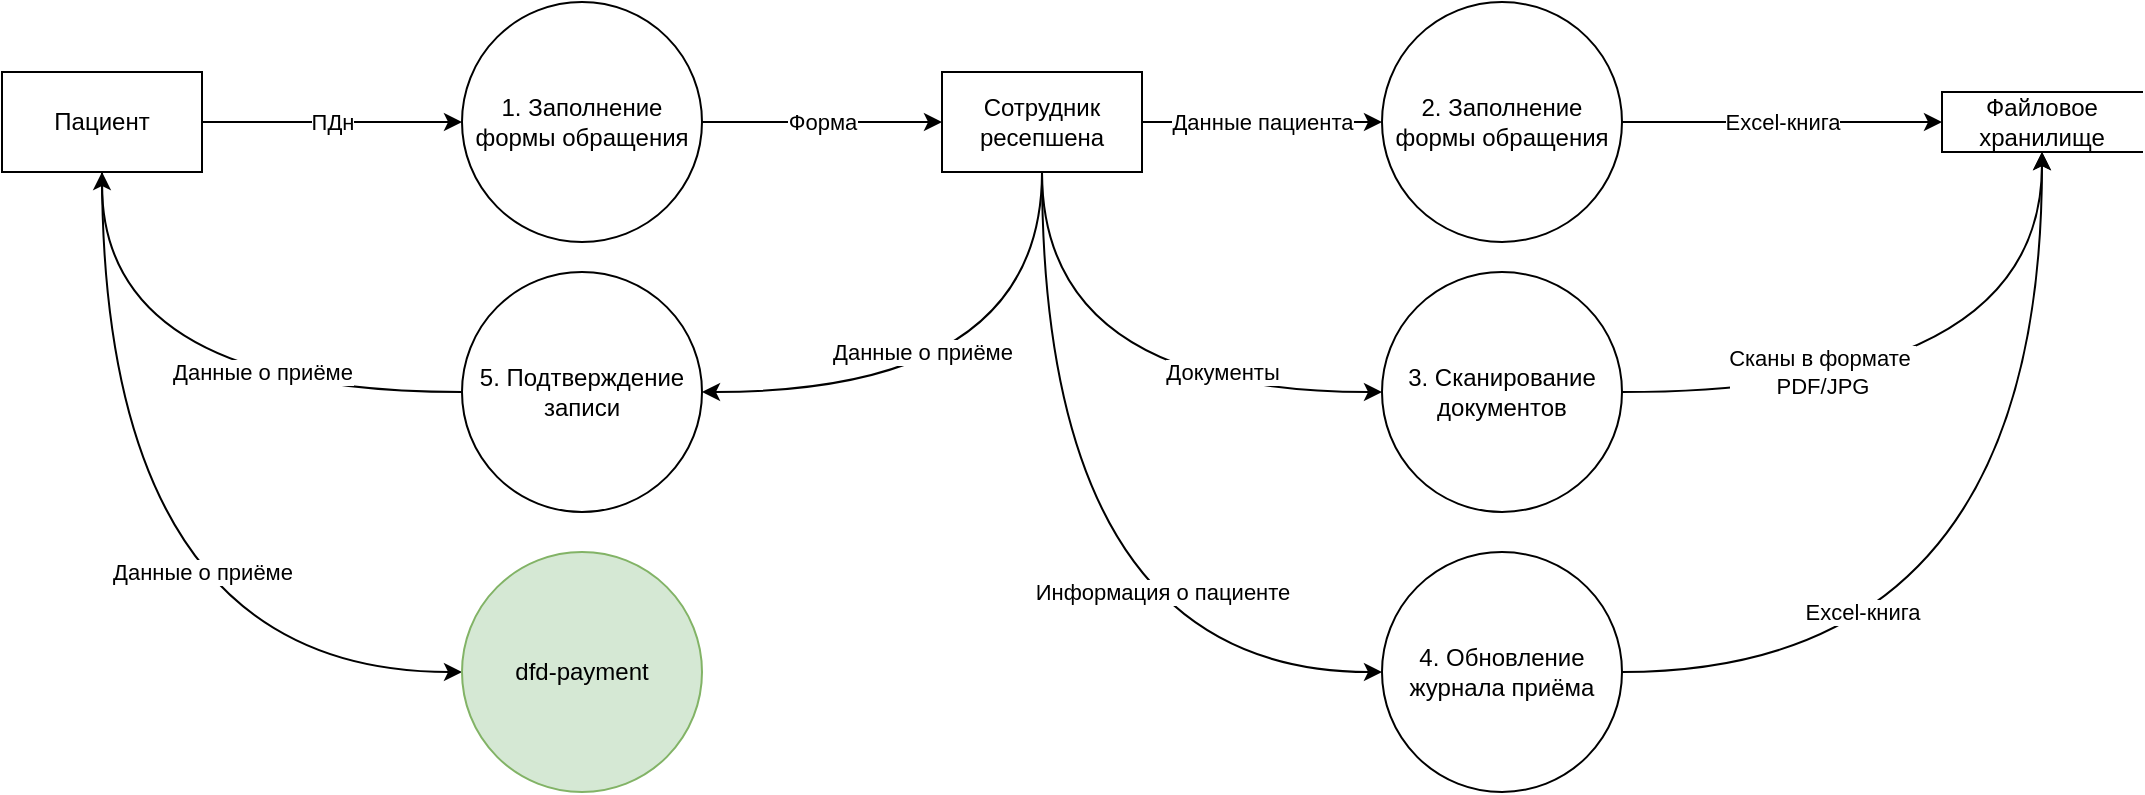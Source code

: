 <mxfile version="28.0.6">
  <diagram name="Page-1" id="c7558073-3199-34d8-9f00-42111426c3f3">
    <mxGraphModel dx="1374" dy="848" grid="1" gridSize="10" guides="1" tooltips="1" connect="1" arrows="1" fold="1" page="1" pageScale="1" pageWidth="826" pageHeight="1169" background="none" math="0" shadow="0">
      <root>
        <mxCell id="0" />
        <mxCell id="1" parent="0" />
        <mxCell id="DXtApJ_u5OQ7TNJVLiTd-101" value="ПДн" style="edgeStyle=orthogonalEdgeStyle;rounded=0;orthogonalLoop=1;jettySize=auto;html=1;entryX=0;entryY=0.5;entryDx=0;entryDy=0;" edge="1" parent="1" source="DXtApJ_u5OQ7TNJVLiTd-98" target="DXtApJ_u5OQ7TNJVLiTd-100">
          <mxGeometry relative="1" as="geometry" />
        </mxCell>
        <mxCell id="DXtApJ_u5OQ7TNJVLiTd-120" value="Данные о приёме" style="edgeStyle=orthogonalEdgeStyle;rounded=0;orthogonalLoop=1;jettySize=auto;html=1;curved=1;" edge="1" parent="1" source="DXtApJ_u5OQ7TNJVLiTd-98" target="DXtApJ_u5OQ7TNJVLiTd-119">
          <mxGeometry x="0.395" y="50" relative="1" as="geometry">
            <Array as="points">
              <mxPoint x="160" y="490" />
            </Array>
            <mxPoint as="offset" />
          </mxGeometry>
        </mxCell>
        <mxCell id="DXtApJ_u5OQ7TNJVLiTd-98" value="Пациент" style="html=1;dashed=0;whiteSpace=wrap;" vertex="1" parent="1">
          <mxGeometry x="110" y="190" width="100" height="50" as="geometry" />
        </mxCell>
        <mxCell id="DXtApJ_u5OQ7TNJVLiTd-103" value="Форма" style="edgeStyle=orthogonalEdgeStyle;rounded=0;orthogonalLoop=1;jettySize=auto;html=1;entryX=0;entryY=0.5;entryDx=0;entryDy=0;" edge="1" parent="1" source="DXtApJ_u5OQ7TNJVLiTd-100" target="DXtApJ_u5OQ7TNJVLiTd-102">
          <mxGeometry relative="1" as="geometry" />
        </mxCell>
        <mxCell id="DXtApJ_u5OQ7TNJVLiTd-100" value="1. Заполнение формы обращения" style="shape=ellipse;html=1;dashed=0;whiteSpace=wrap;perimeter=ellipsePerimeter;" vertex="1" parent="1">
          <mxGeometry x="340" y="155" width="120" height="120" as="geometry" />
        </mxCell>
        <mxCell id="DXtApJ_u5OQ7TNJVLiTd-105" value="Данные пациента" style="edgeStyle=orthogonalEdgeStyle;rounded=0;orthogonalLoop=1;jettySize=auto;html=1;entryX=0;entryY=0.5;entryDx=0;entryDy=0;" edge="1" parent="1" source="DXtApJ_u5OQ7TNJVLiTd-102" target="DXtApJ_u5OQ7TNJVLiTd-104">
          <mxGeometry relative="1" as="geometry" />
        </mxCell>
        <mxCell id="DXtApJ_u5OQ7TNJVLiTd-109" value="Документы" style="edgeStyle=orthogonalEdgeStyle;rounded=0;orthogonalLoop=1;jettySize=auto;html=1;curved=1;" edge="1" parent="1" source="DXtApJ_u5OQ7TNJVLiTd-102" target="DXtApJ_u5OQ7TNJVLiTd-108">
          <mxGeometry x="0.429" y="10" relative="1" as="geometry">
            <Array as="points">
              <mxPoint x="630" y="350" />
            </Array>
            <mxPoint as="offset" />
          </mxGeometry>
        </mxCell>
        <mxCell id="DXtApJ_u5OQ7TNJVLiTd-112" value="Информация о пациенте" style="edgeStyle=orthogonalEdgeStyle;rounded=0;orthogonalLoop=1;jettySize=auto;html=1;curved=1;" edge="1" parent="1" source="DXtApJ_u5OQ7TNJVLiTd-102" target="DXtApJ_u5OQ7TNJVLiTd-111">
          <mxGeometry x="0.476" y="40" relative="1" as="geometry">
            <Array as="points">
              <mxPoint x="630" y="490" />
            </Array>
            <mxPoint as="offset" />
          </mxGeometry>
        </mxCell>
        <mxCell id="DXtApJ_u5OQ7TNJVLiTd-116" value="Данные о приёме" style="edgeStyle=orthogonalEdgeStyle;rounded=0;orthogonalLoop=1;jettySize=auto;html=1;curved=1;" edge="1" parent="1" source="DXtApJ_u5OQ7TNJVLiTd-102" target="DXtApJ_u5OQ7TNJVLiTd-115">
          <mxGeometry x="0.214" y="-20" relative="1" as="geometry">
            <Array as="points">
              <mxPoint x="630" y="350" />
            </Array>
            <mxPoint as="offset" />
          </mxGeometry>
        </mxCell>
        <mxCell id="DXtApJ_u5OQ7TNJVLiTd-102" value="Сотрудник ресепшена" style="html=1;dashed=0;whiteSpace=wrap;" vertex="1" parent="1">
          <mxGeometry x="580" y="190" width="100" height="50" as="geometry" />
        </mxCell>
        <mxCell id="DXtApJ_u5OQ7TNJVLiTd-107" value="Excel-книга" style="edgeStyle=orthogonalEdgeStyle;rounded=0;orthogonalLoop=1;jettySize=auto;html=1;" edge="1" parent="1" source="DXtApJ_u5OQ7TNJVLiTd-104" target="DXtApJ_u5OQ7TNJVLiTd-106">
          <mxGeometry relative="1" as="geometry" />
        </mxCell>
        <mxCell id="DXtApJ_u5OQ7TNJVLiTd-104" value="2. Заполнение формы обращения" style="shape=ellipse;html=1;dashed=0;whiteSpace=wrap;perimeter=ellipsePerimeter;" vertex="1" parent="1">
          <mxGeometry x="800" y="155" width="120" height="120" as="geometry" />
        </mxCell>
        <mxCell id="DXtApJ_u5OQ7TNJVLiTd-106" value="Файловое хранилище" style="html=1;dashed=0;whiteSpace=wrap;shape=partialRectangle;right=0;" vertex="1" parent="1">
          <mxGeometry x="1080" y="200" width="100" height="30" as="geometry" />
        </mxCell>
        <mxCell id="DXtApJ_u5OQ7TNJVLiTd-110" value="Сканы в формате&amp;nbsp;&lt;div&gt;PDF/JPG&lt;/div&gt;" style="edgeStyle=orthogonalEdgeStyle;rounded=0;orthogonalLoop=1;jettySize=auto;html=1;curved=1;" edge="1" parent="1" source="DXtApJ_u5OQ7TNJVLiTd-108" target="DXtApJ_u5OQ7TNJVLiTd-106">
          <mxGeometry x="-0.394" y="10" relative="1" as="geometry">
            <mxPoint as="offset" />
          </mxGeometry>
        </mxCell>
        <mxCell id="DXtApJ_u5OQ7TNJVLiTd-108" value="3. Сканирование документов" style="shape=ellipse;html=1;dashed=0;whiteSpace=wrap;perimeter=ellipsePerimeter;" vertex="1" parent="1">
          <mxGeometry x="800" y="290" width="120" height="120" as="geometry" />
        </mxCell>
        <mxCell id="DXtApJ_u5OQ7TNJVLiTd-113" value="Excel-книга" style="edgeStyle=orthogonalEdgeStyle;rounded=0;orthogonalLoop=1;jettySize=auto;html=1;curved=1;" edge="1" parent="1" source="DXtApJ_u5OQ7TNJVLiTd-111" target="DXtApJ_u5OQ7TNJVLiTd-106">
          <mxGeometry x="-0.489" y="30" relative="1" as="geometry">
            <mxPoint as="offset" />
          </mxGeometry>
        </mxCell>
        <mxCell id="DXtApJ_u5OQ7TNJVLiTd-111" value="4. Обновление журнала приёма" style="shape=ellipse;html=1;dashed=0;whiteSpace=wrap;perimeter=ellipsePerimeter;" vertex="1" parent="1">
          <mxGeometry x="800" y="430" width="120" height="120" as="geometry" />
        </mxCell>
        <mxCell id="DXtApJ_u5OQ7TNJVLiTd-117" value="Данные о приёме" style="edgeStyle=orthogonalEdgeStyle;rounded=0;orthogonalLoop=1;jettySize=auto;html=1;entryX=0.5;entryY=1;entryDx=0;entryDy=0;curved=1;" edge="1" parent="1" source="DXtApJ_u5OQ7TNJVLiTd-115" target="DXtApJ_u5OQ7TNJVLiTd-98">
          <mxGeometry x="-0.31" y="-10" relative="1" as="geometry">
            <mxPoint as="offset" />
          </mxGeometry>
        </mxCell>
        <mxCell id="DXtApJ_u5OQ7TNJVLiTd-115" value="5. Подтверждение записи" style="shape=ellipse;html=1;dashed=0;whiteSpace=wrap;perimeter=ellipsePerimeter;" vertex="1" parent="1">
          <mxGeometry x="340" y="290" width="120" height="120" as="geometry" />
        </mxCell>
        <mxCell id="DXtApJ_u5OQ7TNJVLiTd-119" value="dfd-payment" style="shape=ellipse;html=1;dashed=0;whiteSpace=wrap;perimeter=ellipsePerimeter;fillColor=#d5e8d4;strokeColor=#82b366;" vertex="1" parent="1">
          <mxGeometry x="340" y="430" width="120" height="120" as="geometry" />
        </mxCell>
      </root>
    </mxGraphModel>
  </diagram>
</mxfile>
